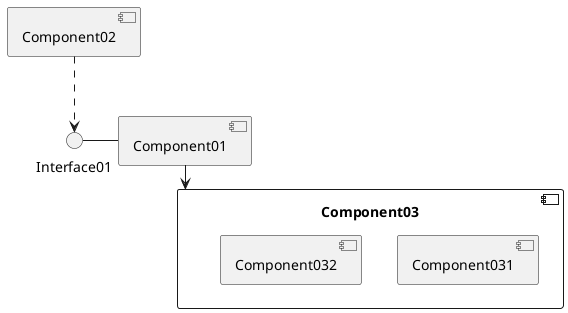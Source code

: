 @startuml
component Component01
component Component02
component Component03 {
    component Component031
    component Component032
}
interface Interface01
Interface01 - Component01
Component01 --> Component03
Component02 ..> Interface01
@enduml
